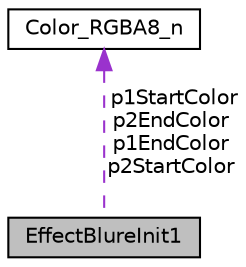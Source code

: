 digraph "EffectBlureInit1"
{
 // LATEX_PDF_SIZE
  edge [fontname="Helvetica",fontsize="10",labelfontname="Helvetica",labelfontsize="10"];
  node [fontname="Helvetica",fontsize="10",shape=record];
  Node1 [label="EffectBlureInit1",height=0.2,width=0.4,color="black", fillcolor="grey75", style="filled", fontcolor="black",tooltip=" "];
  Node2 -> Node1 [dir="back",color="darkorchid3",fontsize="10",style="dashed",label=" p1StartColor\np2EndColor\np1EndColor\np2StartColor" ,fontname="Helvetica"];
  Node2 [label="Color_RGBA8_n",height=0.2,width=0.4,color="black", fillcolor="white", style="filled",URL="$da/d72/structColor__RGBA8__n.html",tooltip=" "];
}
